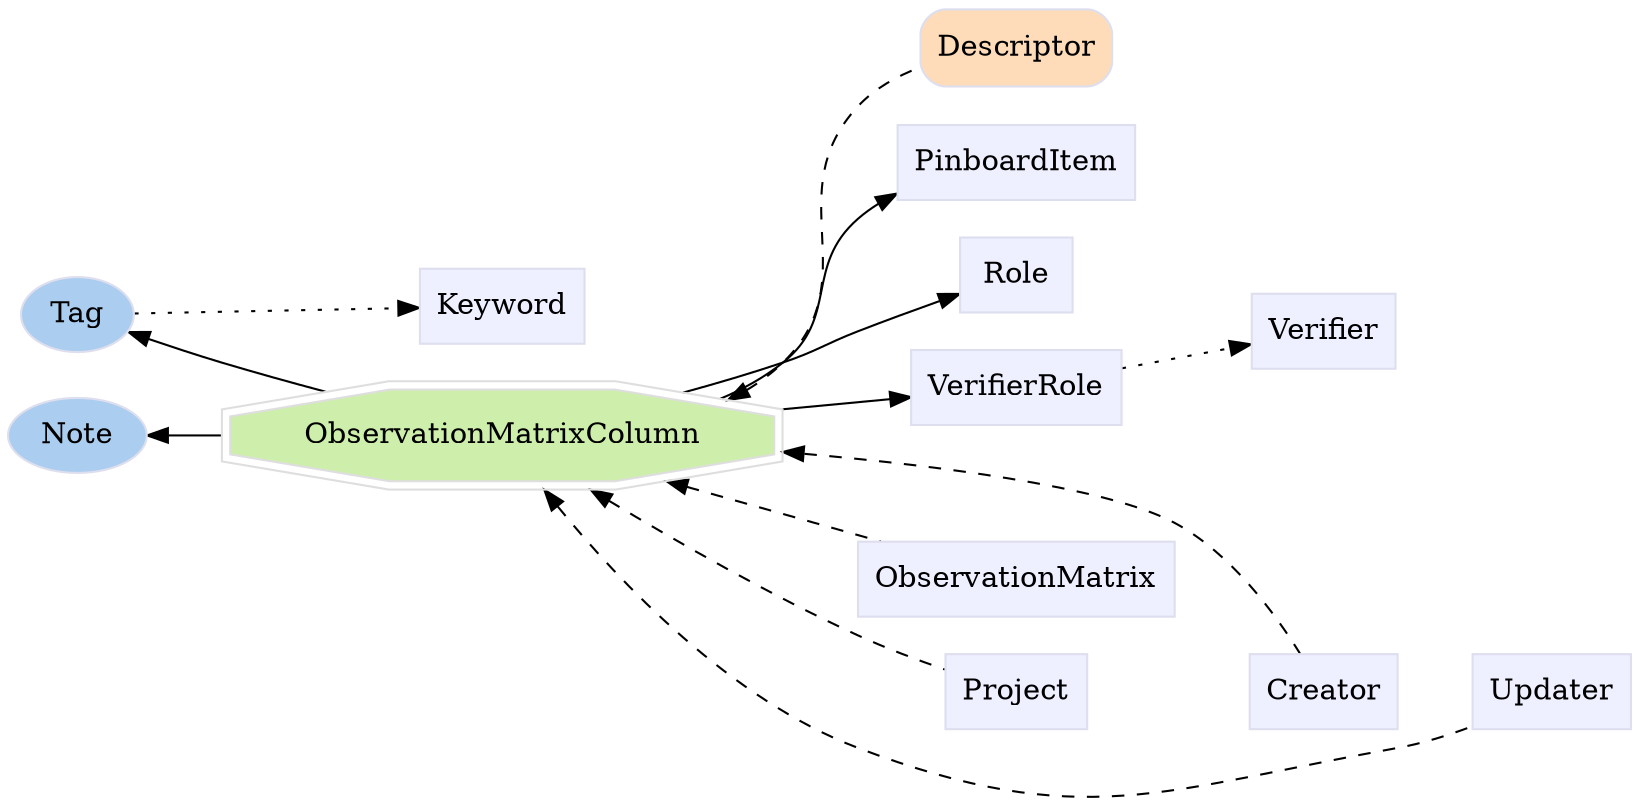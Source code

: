 digraph ObservationMatrixColumn {
	graph [bb="0,0,687.82,375.1",
		label="",
		outputorder=edgesfirst,
		rankdir=LR
	];
	node [label="\N"];
	subgraph annotator_cluster {
		graph [rank=min];
		Tag	[color="#dddeee",
			fillcolor="#abcdef",
			group=annotator,
			height=0.5,
			href="/develop/Data/models.html#tag",
			label=Tag,
			pos="28.832,226.6",
			shape=oval,
			style=filled,
			target=_top,
			width=0.75];
		Note	[color="#dddeee",
			fillcolor="#abcdef",
			group=annotator,
			height=0.5,
			href="/develop/Data/models.html#note",
			label=Note,
			pos="28.832,170.6",
			shape=oval,
			style=filled,
			target=_top,
			width=0.80088];
	}
	subgraph core {
		Descriptor	[color="#dddeee",
			fillcolor="#fedcba",
			group=core,
			height=0.51389,
			href="/develop/Data/models.html#descriptor",
			label=Descriptor,
			pos="439.32,356.6",
			shape=Mrecord,
			style=filled,
			target=_top,
			width=1.0139];
	}
	subgraph supporting {
		ObservationMatrixColumn	[color="#dedede",
			fillcolor="#cdefab",
			group=target,
			height=0.61111,
			href="/develop/Data/models.html#observation-matrix-column",
			label=ObservationMatrixColumn,
			pos="218.62,170.6",
			shape=doubleoctagon,
			style=filled,
			target=_top,
			width=3.4709];
		Keyword	[color="#dddeee",
			fillcolor="#eeefff",
			group=supporting,
			height=0.5,
			href="/develop/Data/models.html#keyword",
			label=Keyword,
			pos="218.62,228.6",
			shape=box,
			style=filled,
			target=_top,
			width=0.92014];
		PinboardItem	[color="#dddeee",
			fillcolor="#eeefff",
			group=supporting,
			height=0.5,
			href="/develop/Data/models.html#pinboard-item",
			label=PinboardItem,
			pos="439.32,301.6",
			shape=box,
			style=filled,
			target=_top,
			width=1.2535];
		Role	[color="#dddeee",
			fillcolor="#eeefff",
			group=supporting,
			height=0.5,
			href="/develop/Data/models.html#role",
			label=Role,
			pos="439.32,247.6",
			shape=box,
			style=filled,
			target=_top,
			width=0.75];
		VerifierRole	[color="#dddeee",
			fillcolor="#eeefff",
			group=supporting,
			height=0.5,
			href="/develop/Data/models.html#verifier-role",
			label=VerifierRole,
			pos="439.32,193.6",
			shape=box,
			style=filled,
			target=_top,
			width=1.1493];
		Verifier	[color="#dddeee",
			fillcolor="#eeefff",
			group=supporting,
			height=0.5,
			href="/develop/Data/models.html#verifier",
			label=Verifier,
			pos="563.69,220.6",
			shape=box,
			style=filled,
			target=_top,
			width=0.79514];
		Creator	[color="#dddeee",
			fillcolor="#eeefff",
			group=supporting,
			height=0.5,
			href="/develop/Data/models.html#creator",
			label=Creator,
			pos="563.69,47.598",
			shape=box,
			style=filled,
			target=_top,
			width=0.78472];
		ObservationMatrix	[color="#dddeee",
			fillcolor="#eeefff",
			group=supporting,
			height=0.5,
			href="/develop/Data/models.html#observation-matrix",
			label=ObservationMatrix,
			pos="439.32,101.6",
			shape=box,
			style=filled,
			target=_top,
			width=1.6597];
		Project	[color="#dddeee",
			fillcolor="#eeefff",
			group=supporting,
			height=0.5,
			href="/develop/Data/models.html#project",
			label=Project,
			pos="439.32,47.598",
			shape=box,
			style=filled,
			target=_top,
			width=0.75347];
		Updater	[color="#dddeee",
			fillcolor="#eeefff",
			group=supporting,
			height=0.5,
			href="/develop/Data/models.html#updater",
			label=Updater,
			pos="658.07,47.598",
			shape=box,
			style=filled,
			target=_top,
			width=0.82639];
	}
	Tag -> Keyword	[pos="e,185.11,228.25 55.942,226.88 86.406,227.2 137.25,227.74 173.8,228.13",
		style=dotted];
	ObservationMatrixColumn -> Tag	[pos="e,52.03,217.09 138.83,188.69 123.74,192.61 108.14,196.97 93.664,201.6 83.45,204.86 72.519,208.92 62.641,212.82"];
	ObservationMatrixColumn -> Note	[pos="e,57.945,170.6 93.318,170.6 84.848,170.6 76.748,170.6 69.338,170.6"];
	ObservationMatrixColumn -> Descriptor	[dir=back,
		pos="s,320.03,185.48 329.85,190.91 334.78,194.01 339.39,197.55 343.57,201.6 385.69,242.43 341.72,283.77 379.57,328.6 385.62,335.76 393.92,\
341.23 402.38,345.34",
		style=dashed];
	ObservationMatrixColumn -> PinboardItem	[pos="e,393.82,285.24 316.65,185.89 326.34,189.97 335.54,195.12 343.57,201.6 371.72,224.31 353.64,249.37 379.57,274.6 381.14,276.12 382.81,\
277.57 384.55,278.95"];
	ObservationMatrixColumn -> Role	[pos="e,411.85,235.81 301.82,188.19 315.93,192.05 330.31,196.53 343.57,201.6 360.46,208.06 363.34,212.6 379.57,220.6 386.6,224.07 394.17,\
227.65 401.46,231.04"];
	ObservationMatrixColumn -> VerifierRole	[pos="e,397.81,189.34 336.97,182.94 354.41,184.77 371.58,186.58 386.69,188.17"];
	ObservationMatrixColumn -> Creator	[dir=back,
		pos="s,343.81,160.94 355.07,159.7 413.56,153.08 474.22,143.06 499.07,128.6 524.26,113.94 543.16,85.107 553.58,66.096",
		style=dashed];
	ObservationMatrixColumn -> ObservationMatrix	[dir=back,
		pos="s,283.76,150.36 294.65,146.93 322.49,138.14 353.63,128.32 379.78,120.07",
		style=dashed];
	ObservationMatrixColumn -> Project	[dir=back,
		pos="s,254.55,148.11 263.98,142.18 295.67,122.32 339.59,95.697 379.57,74.598 389.89,69.148 401.52,63.67 411.7,59.087",
		style=dashed];
	ObservationMatrixColumn -> Updater	[dir=back,
		pos="s,234.59,148.36 241.35,139.13 268.7,102.62 319.45,44.377 379.57,20.598 467.49,-14.181 499.6,2.0412 592.32,20.598 604.38,23.012 617,\
27.724 627.87,32.545",
		style=dashed];
	Role -> Verifier	[pos="e,534.78,226.76 466.57,241.81 483.2,238.14 505.02,233.32 523.66,229.21",
		style=invis];
	VerifierRole -> Verifier	[pos="e,534.85,214.46 481.07,202.59 494.86,205.63 510.23,209.02 523.87,212.03",
		style=dotted];
	Creator -> Updater	[pos="e,628.09,47.598 592.41,47.598 600.07,47.598 608.53,47.598 616.75,47.598",
		style=invis];
	Project -> Creator	[pos="e,535.34,47.598 466.87,47.598 483.56,47.598 505.37,47.598 523.96,47.598",
		style=invis];
}
